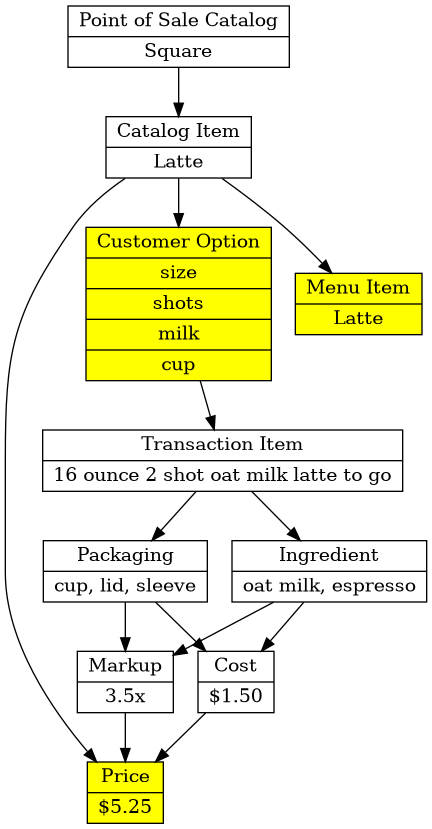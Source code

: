 @startdot

digraph costing_plan {

  POS_Catalog -> POS_Catalog_Item

  POS_Catalog_Item -> Price
  POS_Catalog_Item -> Customer_Option
  POS_Catalog_Item -> Menu_Item_Name

  Customer_Option -> POS_Line_Item

  POS_Line_Item -> Packaging
  POS_Line_Item -> Ingredient

  Packaging -> Cost
  Ingredient -> Cost

  Packaging -> Markup
  Ingredient -> Markup

  Markup -> Price
  Cost -> Price

  POS_Line_Item [
    shape=record
    label = "{Transaction Item |16 ounce 2 shot oat milk latte to go}"
  ]

  Menu_Item_Name [
    shape=record
    label="{Menu Item|Latte}"
    style=filled
    fillcolor=yellow
  ]

  Customer_Option [
    shape=record
    label = "{Customer Option|size|shots|milk|cup}"
    style=filled
    fillcolor=yellow
  ]

  Ingredient [
    shape=record
    label = "{Ingredient|oat milk, espresso}"
  ]

  Packaging [
    shape=record
    label = "{Packaging|cup, lid, sleeve}"
  ]

  POS_Catalog [
    shape=record
    label="{Point of Sale Catalog|Square}"
  ]

  POS_Catalog_Item [
    shape=record
    label="{Catalog Item|Latte}"
  ]

  Markup [
    shape=record
    label="{Markup|3.5x}"
  ]

  Cost [
    shape=record
    label="{Cost|$1.50}"
  ]

  Price [
    shape=record
    label="{Price|$5.25}"
    style=filled
    fillcolor=yellow
  ]
}

@enddot
